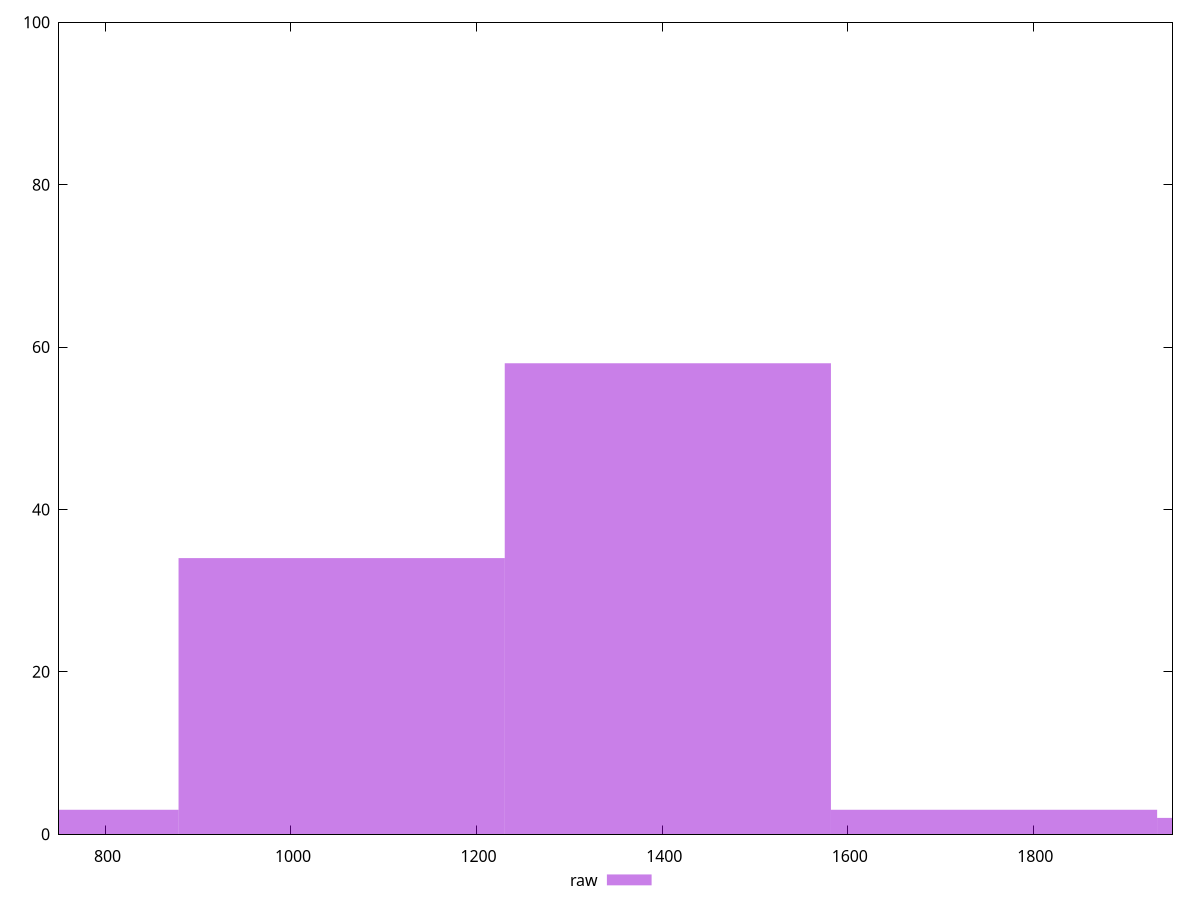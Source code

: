 reset

$raw <<EOF
1054.605420826028 34
1406.1405611013706 58
1757.6757013767133 3
703.0702805506853 3
2109.210841652056 2
EOF

set key outside below
set boxwidth 351.53514027534266
set xrange [750:1950]
set yrange [0:100]
set trange [0:100]
set style fill transparent solid 0.5 noborder
set terminal svg size 640, 490 enhanced background rgb 'white'
set output "reprap/uses-webp-images/samples/pages+cached+noexternal/raw/histogram.svg"

plot $raw title "raw" with boxes

reset
